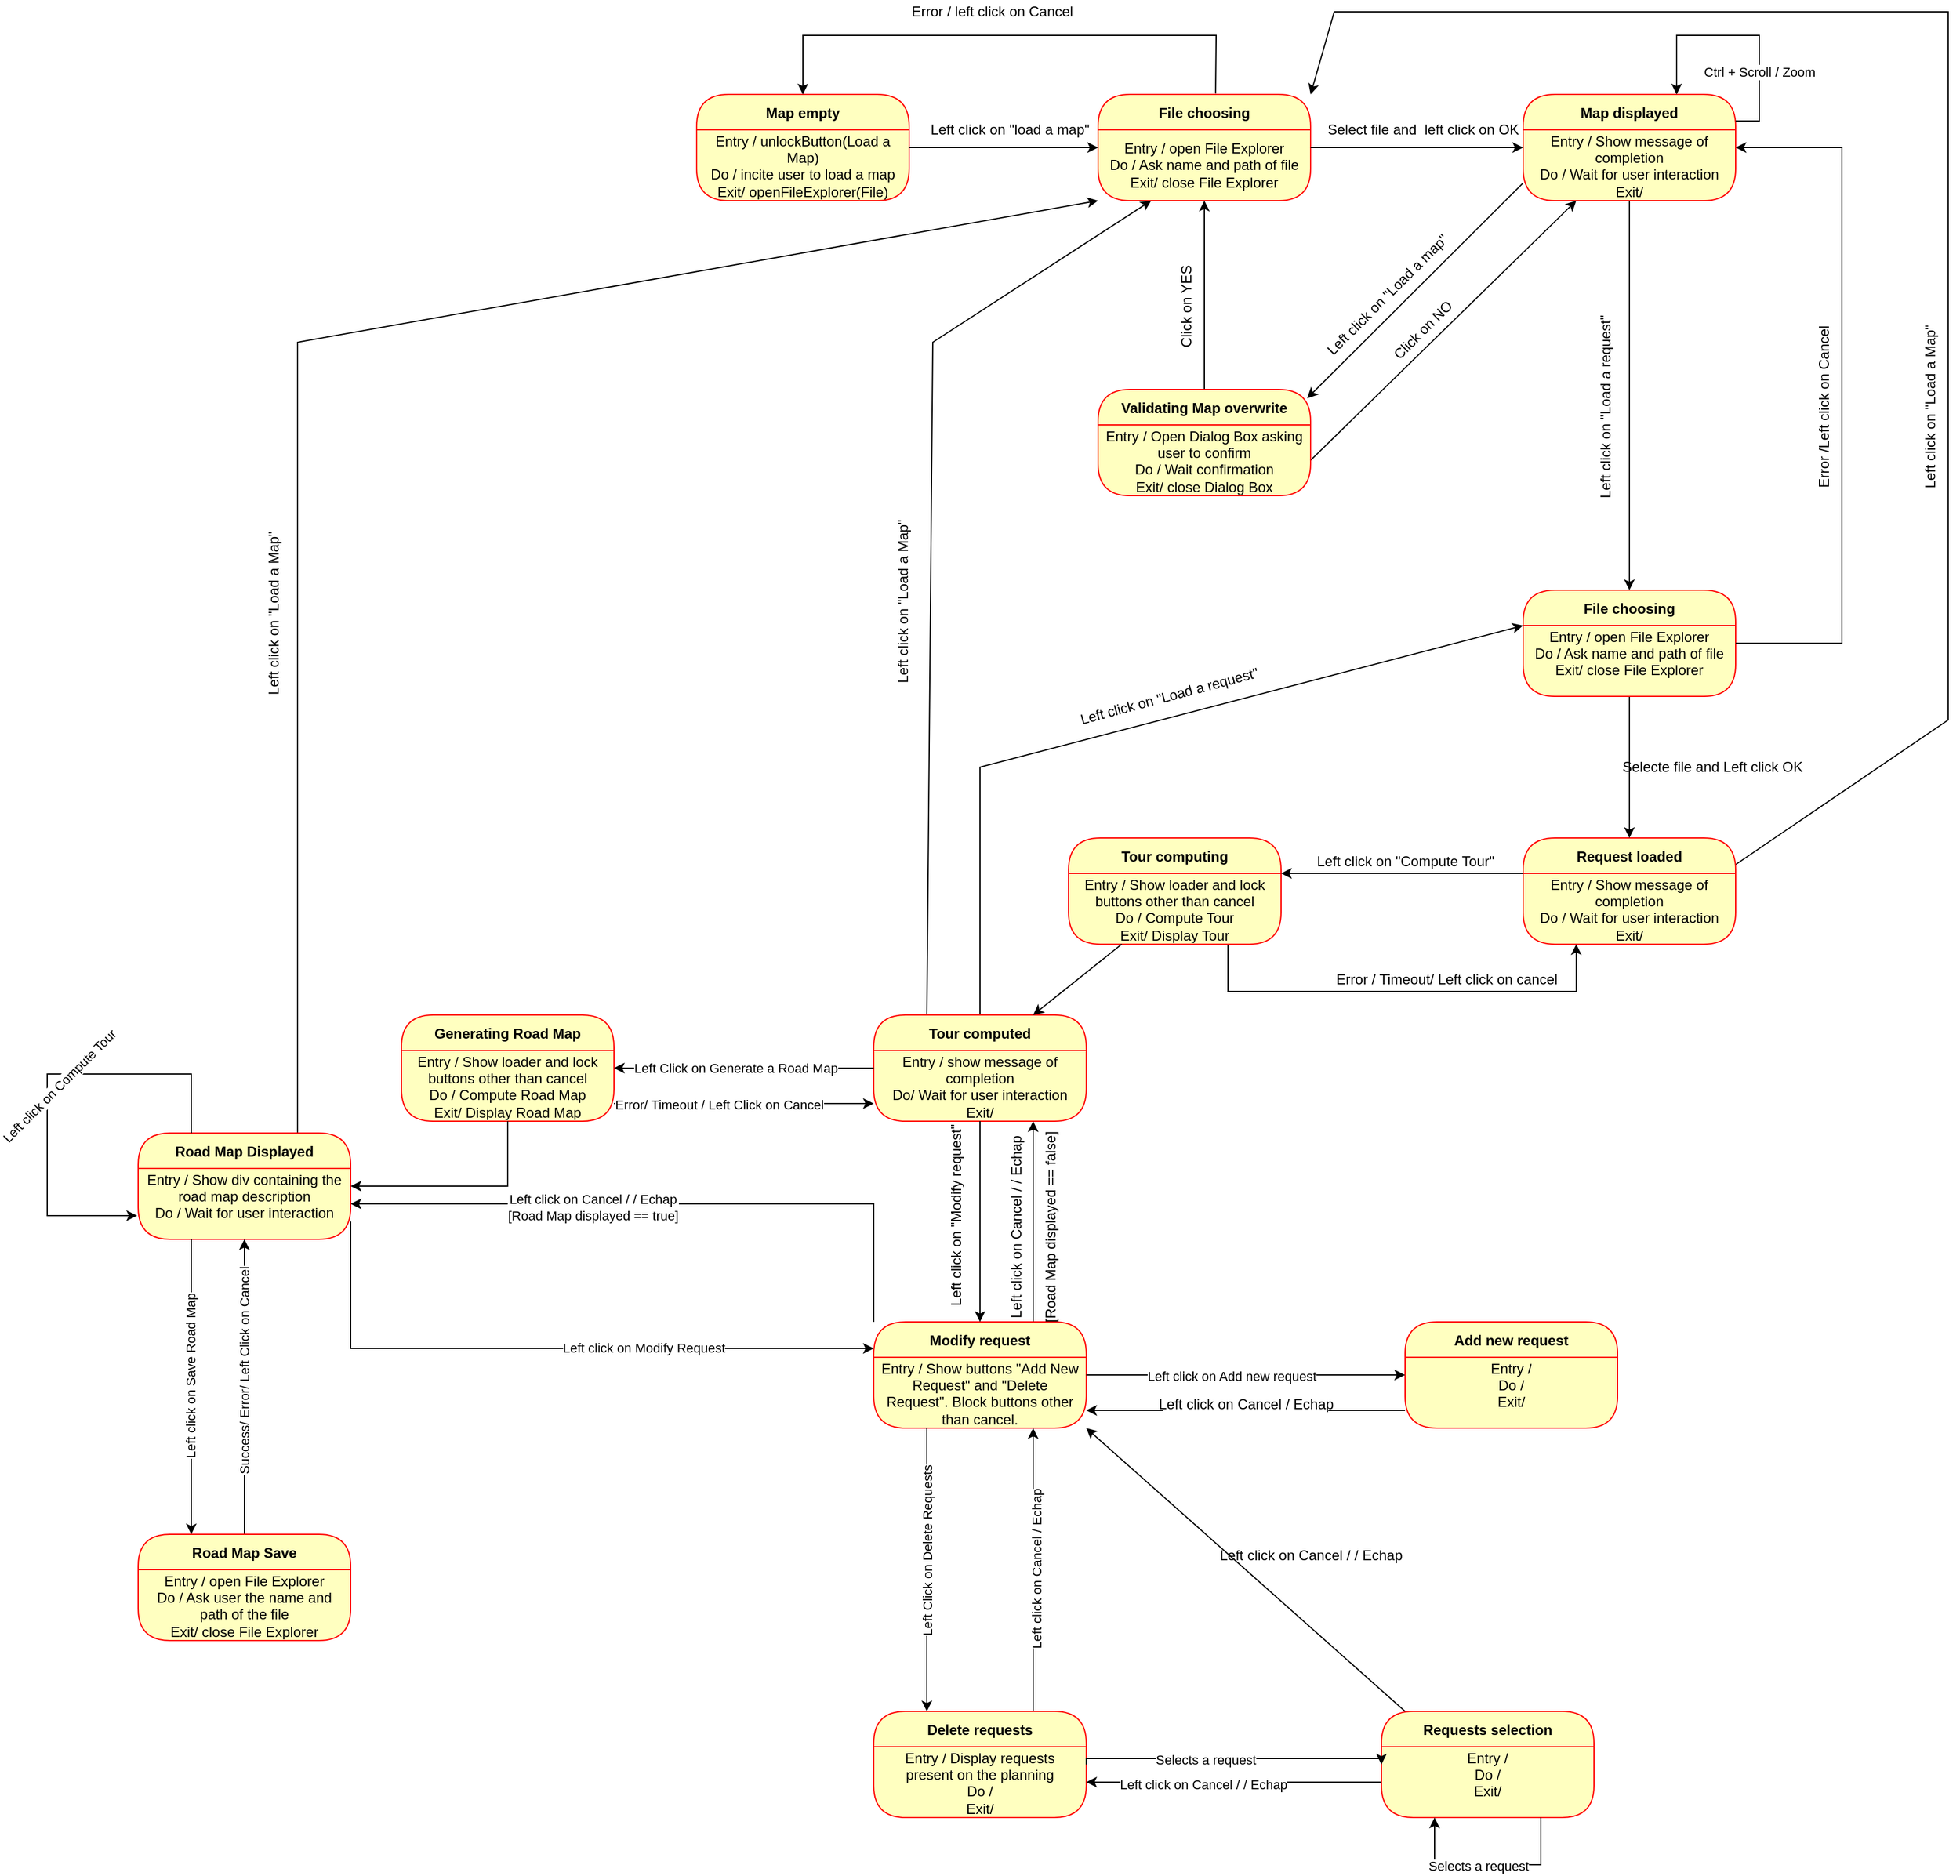 <mxfile version="15.5.2" type="github">
  <diagram id="4HAEJHKkx17o9lUjrkPe" name="Page-1">
    <mxGraphModel dx="1638" dy="464" grid="1" gridSize="10" guides="1" tooltips="1" connect="1" arrows="1" fold="1" page="1" pageScale="1" pageWidth="827" pageHeight="1169" math="0" shadow="0">
      <root>
        <mxCell id="0" />
        <mxCell id="1" parent="0" />
        <mxCell id="JQ5LjAgzly_YhfliwwbK-14" value="Map empty" style="swimlane;fontStyle=1;align=center;verticalAlign=middle;childLayout=stackLayout;horizontal=1;startSize=30;horizontalStack=0;resizeParent=0;resizeLast=1;container=0;fontColor=#000000;collapsible=0;rounded=1;arcSize=30;strokeColor=#ff0000;fillColor=#ffffc0;swimlaneFillColor=#ffffc0;dropTarget=0;" parent="1" vertex="1">
          <mxGeometry x="60" y="110" width="180" height="90" as="geometry" />
        </mxCell>
        <mxCell id="JQ5LjAgzly_YhfliwwbK-15" value="&lt;div&gt;Entry / unlockButton(Load a Map)&lt;br&gt;&lt;/div&gt;&lt;div&gt;Do / incite user to load a map&lt;br&gt;&lt;/div&gt;&lt;div&gt;Exit/ openFileExplorer(File)&lt;/div&gt;&lt;div&gt;&lt;br&gt;&lt;/div&gt;&lt;div&gt;&lt;br&gt;&lt;/div&gt;&lt;div&gt;&lt;br&gt;&lt;/div&gt;" style="text;html=1;strokeColor=none;fillColor=none;align=center;verticalAlign=middle;spacingLeft=4;spacingRight=4;whiteSpace=wrap;overflow=hidden;rotatable=0;fontColor=#000000;" parent="JQ5LjAgzly_YhfliwwbK-14" vertex="1">
          <mxGeometry y="30" width="180" height="60" as="geometry" />
        </mxCell>
        <mxCell id="JQ5LjAgzly_YhfliwwbK-26" value="&lt;div&gt;Entry / unlockButton(Load a Map)&lt;br&gt;&lt;/div&gt;&lt;div&gt;Do / incite user to load a map&lt;br&gt;&lt;/div&gt;&lt;div&gt;Exit/ openFileExplorer()&lt;/div&gt;&lt;div&gt;&lt;br&gt;&lt;/div&gt;&lt;div&gt;&lt;br&gt;&lt;/div&gt;&lt;div&gt;&lt;br&gt;&lt;/div&gt;" style="text;html=1;strokeColor=none;fillColor=none;align=center;verticalAlign=middle;spacingLeft=4;spacingRight=4;whiteSpace=wrap;overflow=hidden;rotatable=0;fontColor=#000000;" parent="JQ5LjAgzly_YhfliwwbK-14" vertex="1">
          <mxGeometry y="90" width="180" as="geometry" />
        </mxCell>
        <mxCell id="JQ5LjAgzly_YhfliwwbK-21" value="File choosing" style="swimlane;fontStyle=1;align=center;verticalAlign=middle;childLayout=stackLayout;horizontal=1;startSize=30;horizontalStack=0;resizeParent=0;resizeLast=1;container=0;fontColor=#000000;collapsible=0;rounded=1;arcSize=30;strokeColor=#ff0000;fillColor=#ffffc0;swimlaneFillColor=#ffffc0;dropTarget=0;" parent="1" vertex="1">
          <mxGeometry x="400" y="110" width="180" height="90" as="geometry" />
        </mxCell>
        <mxCell id="JQ5LjAgzly_YhfliwwbK-22" value="&lt;div&gt;Entry / open File Explorer&lt;br&gt;&lt;/div&gt;&lt;div&gt;Do / Ask name and path of file&lt;br&gt;&lt;/div&gt;Exit/ close File Explorer" style="text;html=1;strokeColor=none;fillColor=none;align=center;verticalAlign=middle;spacingLeft=4;spacingRight=4;whiteSpace=wrap;overflow=hidden;rotatable=0;fontColor=#000000;" parent="JQ5LjAgzly_YhfliwwbK-21" vertex="1">
          <mxGeometry y="30" width="180" height="60" as="geometry" />
        </mxCell>
        <mxCell id="JQ5LjAgzly_YhfliwwbK-43" value="&lt;div&gt;Entry /&lt;br&gt;&lt;/div&gt;&lt;div&gt;Do /&lt;/div&gt;&lt;div&gt;Exit/&lt;/div&gt;&lt;div&gt;&lt;br&gt;&lt;/div&gt;&lt;div&gt;&lt;br&gt;&lt;/div&gt;" style="text;html=1;strokeColor=none;fillColor=none;align=center;verticalAlign=middle;spacingLeft=4;spacingRight=4;whiteSpace=wrap;overflow=hidden;rotatable=0;fontColor=#000000;" parent="JQ5LjAgzly_YhfliwwbK-21" vertex="1">
          <mxGeometry y="90" width="180" as="geometry" />
        </mxCell>
        <mxCell id="JQ5LjAgzly_YhfliwwbK-80" style="edgeStyle=none;rounded=0;orthogonalLoop=1;jettySize=auto;html=1;exitX=0;exitY=0.75;exitDx=0;exitDy=0;entryX=0.984;entryY=0.083;entryDx=0;entryDy=0;entryPerimeter=0;" parent="1" source="JQ5LjAgzly_YhfliwwbK-35" target="JQ5LjAgzly_YhfliwwbK-85" edge="1">
          <mxGeometry relative="1" as="geometry">
            <mxPoint x="590" y="280" as="targetPoint" />
            <Array as="points" />
          </mxGeometry>
        </mxCell>
        <mxCell id="JQ5LjAgzly_YhfliwwbK-34" value="Map displayed" style="swimlane;fontStyle=1;align=center;verticalAlign=middle;childLayout=stackLayout;horizontal=1;startSize=30;horizontalStack=0;resizeParent=0;resizeLast=1;container=0;fontColor=#000000;collapsible=0;rounded=1;arcSize=30;strokeColor=#ff0000;fillColor=#ffffc0;swimlaneFillColor=#ffffc0;dropTarget=0;" parent="1" vertex="1">
          <mxGeometry x="760" y="110" width="180" height="90" as="geometry" />
        </mxCell>
        <mxCell id="JQ5LjAgzly_YhfliwwbK-35" value="&lt;div&gt;Entry / Show message of completion&lt;br&gt;&lt;/div&gt;&lt;div&gt;Do / Wait for user interaction&lt;br&gt;&lt;/div&gt;&lt;div&gt;Exit/&lt;/div&gt;&lt;div&gt;&lt;br&gt;&lt;/div&gt;&lt;div&gt;&lt;br&gt;&lt;/div&gt;" style="text;html=1;strokeColor=none;fillColor=none;align=center;verticalAlign=middle;spacingLeft=4;spacingRight=4;whiteSpace=wrap;overflow=hidden;rotatable=0;fontColor=#000000;" parent="JQ5LjAgzly_YhfliwwbK-34" vertex="1">
          <mxGeometry y="30" width="180" height="60" as="geometry" />
        </mxCell>
        <mxCell id="JQ5LjAgzly_YhfliwwbK-36" value="&lt;div&gt;Entry /&lt;br&gt;&lt;/div&gt;&lt;div&gt;Do /&lt;/div&gt;&lt;div&gt;Exit/&lt;/div&gt;&lt;div&gt;&lt;br&gt;&lt;/div&gt;&lt;div&gt;&lt;br&gt;&lt;/div&gt;" style="text;html=1;strokeColor=none;fillColor=none;align=center;verticalAlign=middle;spacingLeft=4;spacingRight=4;whiteSpace=wrap;overflow=hidden;rotatable=0;fontColor=#000000;" parent="JQ5LjAgzly_YhfliwwbK-34" vertex="1">
          <mxGeometry y="90" width="180" as="geometry" />
        </mxCell>
        <mxCell id="JQ5LjAgzly_YhfliwwbK-39" value="" style="endArrow=classic;html=1;rounded=0;exitX=1;exitY=0.25;exitDx=0;exitDy=0;entryX=0;entryY=0.25;entryDx=0;entryDy=0;" parent="1" source="JQ5LjAgzly_YhfliwwbK-15" target="JQ5LjAgzly_YhfliwwbK-22" edge="1">
          <mxGeometry width="50" height="50" relative="1" as="geometry">
            <mxPoint x="420" y="380" as="sourcePoint" />
            <mxPoint x="470" y="330" as="targetPoint" />
          </mxGeometry>
        </mxCell>
        <mxCell id="JQ5LjAgzly_YhfliwwbK-45" value="&lt;div&gt;Left click on &quot;load a map&quot;&lt;/div&gt;" style="text;html=1;align=center;verticalAlign=middle;resizable=0;points=[];autosize=1;strokeColor=none;fillColor=none;" parent="1" vertex="1">
          <mxGeometry x="260" y="130" width="130" height="20" as="geometry" />
        </mxCell>
        <mxCell id="JQ5LjAgzly_YhfliwwbK-113" style="edgeStyle=none;rounded=0;orthogonalLoop=1;jettySize=auto;html=1;exitX=1;exitY=0.25;exitDx=0;exitDy=0;entryX=1;entryY=0;entryDx=0;entryDy=0;" parent="1" source="JQ5LjAgzly_YhfliwwbK-46" target="JQ5LjAgzly_YhfliwwbK-21" edge="1">
          <mxGeometry relative="1" as="geometry">
            <mxPoint x="1320" y="480" as="targetPoint" />
            <Array as="points">
              <mxPoint x="1120" y="640" />
              <mxPoint x="1120" y="40" />
              <mxPoint x="600" y="40" />
            </Array>
          </mxGeometry>
        </mxCell>
        <mxCell id="JQ5LjAgzly_YhfliwwbK-46" value="Request loaded" style="swimlane;fontStyle=1;align=center;verticalAlign=middle;childLayout=stackLayout;horizontal=1;startSize=30;horizontalStack=0;resizeParent=0;resizeLast=1;container=0;fontColor=#000000;collapsible=0;rounded=1;arcSize=30;strokeColor=#ff0000;fillColor=#ffffc0;swimlaneFillColor=#ffffc0;dropTarget=0;" parent="1" vertex="1">
          <mxGeometry x="760" y="740" width="180" height="90" as="geometry" />
        </mxCell>
        <mxCell id="JQ5LjAgzly_YhfliwwbK-47" value="&lt;div&gt;Entry / Show message of completion&lt;br&gt;&lt;/div&gt;&lt;div&gt;Do / Wait for user interaction&lt;br&gt;&lt;/div&gt;&lt;div&gt;Exit/&lt;/div&gt;&lt;div&gt;&lt;br&gt;&lt;/div&gt;&lt;div&gt;&lt;br&gt;&lt;/div&gt;" style="text;html=1;strokeColor=none;fillColor=none;align=center;verticalAlign=middle;spacingLeft=4;spacingRight=4;whiteSpace=wrap;overflow=hidden;rotatable=0;fontColor=#000000;" parent="JQ5LjAgzly_YhfliwwbK-46" vertex="1">
          <mxGeometry y="30" width="180" height="60" as="geometry" />
        </mxCell>
        <mxCell id="JQ5LjAgzly_YhfliwwbK-96" value="&lt;div&gt;Entry /&lt;br&gt;&lt;/div&gt;&lt;div&gt;Do /&lt;/div&gt;&lt;div&gt;Exit/&lt;/div&gt;&lt;div&gt;&lt;br&gt;&lt;/div&gt;&lt;div&gt;&lt;br&gt;&lt;/div&gt;" style="text;html=1;strokeColor=none;fillColor=none;align=center;verticalAlign=middle;spacingLeft=4;spacingRight=4;whiteSpace=wrap;overflow=hidden;rotatable=0;fontColor=#000000;" parent="JQ5LjAgzly_YhfliwwbK-46" vertex="1">
          <mxGeometry y="90" width="180" as="geometry" />
        </mxCell>
        <mxCell id="JQ5LjAgzly_YhfliwwbK-55" style="edgeStyle=none;rounded=0;orthogonalLoop=1;jettySize=auto;html=1;exitX=0;exitY=0;exitDx=0;exitDy=0;entryX=0.5;entryY=0;entryDx=0;entryDy=0;" parent="1" source="JQ5LjAgzly_YhfliwwbK-51" target="JQ5LjAgzly_YhfliwwbK-46" edge="1">
          <mxGeometry relative="1" as="geometry">
            <mxPoint x="610" y="580" as="sourcePoint" />
            <mxPoint x="370" y="575" as="targetPoint" />
          </mxGeometry>
        </mxCell>
        <mxCell id="JQ5LjAgzly_YhfliwwbK-49" value="File choosing" style="swimlane;fontStyle=1;align=center;verticalAlign=middle;childLayout=stackLayout;horizontal=1;startSize=30;horizontalStack=0;resizeParent=0;resizeLast=1;container=0;fontColor=#000000;collapsible=0;rounded=1;arcSize=30;strokeColor=#ff0000;fillColor=#ffffc0;swimlaneFillColor=#ffffc0;dropTarget=0;" parent="1" vertex="1">
          <mxGeometry x="760" y="530" width="180" height="90" as="geometry" />
        </mxCell>
        <mxCell id="JQ5LjAgzly_YhfliwwbK-50" value="&lt;div&gt;Entry / open File Explorer&lt;br&gt;&lt;/div&gt;&lt;div&gt;Do / Ask name and path of file&lt;br&gt;&lt;/div&gt;&lt;div&gt;Exit/ close File Explorer&lt;br&gt;&lt;/div&gt;&lt;div&gt;&lt;br&gt;&lt;/div&gt;&lt;div&gt;&lt;br&gt;&lt;/div&gt;" style="text;html=1;strokeColor=none;fillColor=none;align=center;verticalAlign=middle;spacingLeft=4;spacingRight=4;whiteSpace=wrap;overflow=hidden;rotatable=0;fontColor=#000000;" parent="JQ5LjAgzly_YhfliwwbK-49" vertex="1">
          <mxGeometry y="30" width="180" height="60" as="geometry" />
        </mxCell>
        <mxCell id="JQ5LjAgzly_YhfliwwbK-51" value="&lt;div&gt;Entry /&lt;br&gt;&lt;/div&gt;&lt;div&gt;Do /&lt;/div&gt;&lt;div&gt;Exit/&lt;/div&gt;&lt;div&gt;&lt;br&gt;&lt;/div&gt;&lt;div&gt;&lt;br&gt;&lt;/div&gt;" style="text;html=1;strokeColor=none;fillColor=none;align=center;verticalAlign=middle;spacingLeft=4;spacingRight=4;whiteSpace=wrap;overflow=hidden;rotatable=0;fontColor=#000000;" parent="JQ5LjAgzly_YhfliwwbK-49" vertex="1">
          <mxGeometry y="90" width="180" as="geometry" />
        </mxCell>
        <mxCell id="JQ5LjAgzly_YhfliwwbK-52" value="" style="endArrow=classic;html=1;rounded=0;exitX=0.5;exitY=1;exitDx=0;exitDy=0;entryX=0.5;entryY=0;entryDx=0;entryDy=0;" parent="1" source="JQ5LjAgzly_YhfliwwbK-35" target="JQ5LjAgzly_YhfliwwbK-49" edge="1">
          <mxGeometry width="50" height="50" relative="1" as="geometry">
            <mxPoint x="670" y="510" as="sourcePoint" />
            <mxPoint x="850" y="360" as="targetPoint" />
          </mxGeometry>
        </mxCell>
        <mxCell id="JQ5LjAgzly_YhfliwwbK-53" value="&lt;div&gt;Left click on &quot;Load a request&quot;&lt;/div&gt;" style="text;html=1;align=center;verticalAlign=middle;resizable=0;points=[];autosize=1;strokeColor=none;fillColor=none;rotation=-90;" parent="1" vertex="1">
          <mxGeometry x="760" y="365" width="140" height="20" as="geometry" />
        </mxCell>
        <mxCell id="JQ5LjAgzly_YhfliwwbK-56" value="Selecte file and Left click OK" style="text;html=1;align=center;verticalAlign=middle;resizable=0;points=[];autosize=1;strokeColor=none;fillColor=none;" parent="1" vertex="1">
          <mxGeometry x="850" y="670" width="140" height="20" as="geometry" />
        </mxCell>
        <mxCell id="JQ5LjAgzly_YhfliwwbK-58" value="Error / left click on Cancel" style="text;html=1;align=center;verticalAlign=middle;resizable=0;points=[];autosize=1;strokeColor=none;fillColor=none;" parent="1" vertex="1">
          <mxGeometry x="245" y="30" width="130" height="20" as="geometry" />
        </mxCell>
        <mxCell id="JQ5LjAgzly_YhfliwwbK-59" style="edgeStyle=none;rounded=0;orthogonalLoop=1;jettySize=auto;html=1;entryX=0.5;entryY=0;entryDx=0;entryDy=0;exitX=0.553;exitY=-0.009;exitDx=0;exitDy=0;exitPerimeter=0;" parent="1" source="JQ5LjAgzly_YhfliwwbK-21" target="JQ5LjAgzly_YhfliwwbK-14" edge="1">
          <mxGeometry relative="1" as="geometry">
            <Array as="points">
              <mxPoint x="500" y="60" />
              <mxPoint x="150" y="60" />
            </Array>
          </mxGeometry>
        </mxCell>
        <mxCell id="JQ5LjAgzly_YhfliwwbK-61" value="" style="endArrow=classic;html=1;rounded=0;exitX=1;exitY=0.25;exitDx=0;exitDy=0;entryX=1;entryY=0.25;entryDx=0;entryDy=0;" parent="1" source="JQ5LjAgzly_YhfliwwbK-50" target="JQ5LjAgzly_YhfliwwbK-35" edge="1">
          <mxGeometry width="50" height="50" relative="1" as="geometry">
            <mxPoint x="890" y="570" as="sourcePoint" />
            <mxPoint x="940" y="520" as="targetPoint" />
            <Array as="points">
              <mxPoint x="1030" y="575" />
              <mxPoint x="1030" y="155" />
            </Array>
          </mxGeometry>
        </mxCell>
        <mxCell id="JQ5LjAgzly_YhfliwwbK-62" value="Error /Left click on Cancel" style="text;html=1;align=center;verticalAlign=middle;resizable=0;points=[];autosize=1;strokeColor=none;fillColor=none;rotation=-90;" parent="1" vertex="1">
          <mxGeometry x="950" y="365" width="130" height="20" as="geometry" />
        </mxCell>
        <mxCell id="JQ5LjAgzly_YhfliwwbK-67" style="edgeStyle=none;rounded=0;orthogonalLoop=1;jettySize=auto;html=1;exitX=0.75;exitY=1;exitDx=0;exitDy=0;entryX=0.25;entryY=1;entryDx=0;entryDy=0;" parent="1" source="JQ5LjAgzly_YhfliwwbK-65" target="JQ5LjAgzly_YhfliwwbK-47" edge="1">
          <mxGeometry relative="1" as="geometry">
            <mxPoint x="880" y="835" as="targetPoint" />
            <Array as="points">
              <mxPoint x="510" y="870" />
              <mxPoint x="805" y="870" />
            </Array>
          </mxGeometry>
        </mxCell>
        <mxCell id="JQ5LjAgzly_YhfliwwbK-64" value="Tour computing" style="swimlane;fontStyle=1;align=center;verticalAlign=middle;childLayout=stackLayout;horizontal=1;startSize=30;horizontalStack=0;resizeParent=0;resizeLast=1;container=0;fontColor=#000000;collapsible=0;rounded=1;arcSize=30;strokeColor=#ff0000;fillColor=#ffffc0;swimlaneFillColor=#ffffc0;dropTarget=0;" parent="1" vertex="1">
          <mxGeometry x="375" y="740" width="180" height="90" as="geometry" />
        </mxCell>
        <mxCell id="JQ5LjAgzly_YhfliwwbK-65" value="&lt;div&gt;Entry / Show loader and lock buttons other than cancel&lt;br&gt;&lt;/div&gt;&lt;div&gt;Do / Compute Tour&lt;br&gt;&lt;/div&gt;&lt;div&gt;Exit/ Display Tour&lt;br&gt;&lt;/div&gt;&lt;div&gt;&lt;br&gt;&lt;/div&gt;&lt;div&gt;&lt;br&gt;&lt;br&gt;&lt;/div&gt;" style="text;html=1;strokeColor=none;fillColor=none;align=center;verticalAlign=middle;spacingLeft=4;spacingRight=4;whiteSpace=wrap;overflow=hidden;rotatable=0;fontColor=#000000;" parent="JQ5LjAgzly_YhfliwwbK-64" vertex="1">
          <mxGeometry y="30" width="180" height="60" as="geometry" />
        </mxCell>
        <mxCell id="JQ5LjAgzly_YhfliwwbK-66" value="" style="endArrow=classic;html=1;rounded=0;exitX=0;exitY=0;exitDx=0;exitDy=0;entryX=1;entryY=0;entryDx=0;entryDy=0;" parent="1" source="JQ5LjAgzly_YhfliwwbK-47" target="JQ5LjAgzly_YhfliwwbK-65" edge="1">
          <mxGeometry width="50" height="50" relative="1" as="geometry">
            <mxPoint x="620" y="710" as="sourcePoint" />
            <mxPoint x="670" y="660" as="targetPoint" />
            <Array as="points" />
          </mxGeometry>
        </mxCell>
        <mxCell id="JQ5LjAgzly_YhfliwwbK-68" value="Error / Timeout/ Left click on cancel" style="text;html=1;align=center;verticalAlign=middle;resizable=0;points=[];autosize=1;strokeColor=none;fillColor=none;rotation=0;" parent="1" vertex="1">
          <mxGeometry x="610" y="850" width="170" height="20" as="geometry" />
        </mxCell>
        <mxCell id="JQ5LjAgzly_YhfliwwbK-107" style="edgeStyle=none;rounded=0;orthogonalLoop=1;jettySize=auto;html=1;entryX=0.25;entryY=1;entryDx=0;entryDy=0;exitX=0.25;exitY=0;exitDx=0;exitDy=0;" parent="1" source="JQ5LjAgzly_YhfliwwbK-69" target="JQ5LjAgzly_YhfliwwbK-21" edge="1">
          <mxGeometry relative="1" as="geometry">
            <mxPoint x="50" y="580" as="sourcePoint" />
            <Array as="points">
              <mxPoint x="260" y="320" />
            </Array>
          </mxGeometry>
        </mxCell>
        <mxCell id="JQ5LjAgzly_YhfliwwbK-122" style="edgeStyle=none;rounded=0;orthogonalLoop=1;jettySize=auto;html=1;exitX=0.5;exitY=0;exitDx=0;exitDy=0;entryX=0;entryY=0;entryDx=0;entryDy=0;" parent="1" source="JQ5LjAgzly_YhfliwwbK-69" target="JQ5LjAgzly_YhfliwwbK-50" edge="1">
          <mxGeometry relative="1" as="geometry">
            <Array as="points">
              <mxPoint x="300" y="680" />
            </Array>
          </mxGeometry>
        </mxCell>
        <mxCell id="JQ5LjAgzly_YhfliwwbK-69" value="Tour computed " style="swimlane;fontStyle=1;align=center;verticalAlign=middle;childLayout=stackLayout;horizontal=1;startSize=30;horizontalStack=0;resizeParent=0;resizeLast=1;container=0;fontColor=#000000;collapsible=0;rounded=1;arcSize=30;strokeColor=#ff0000;fillColor=#ffffc0;swimlaneFillColor=#ffffc0;dropTarget=0;" parent="1" vertex="1">
          <mxGeometry x="210" y="890" width="180" height="90" as="geometry" />
        </mxCell>
        <mxCell id="JQ5LjAgzly_YhfliwwbK-70" value="&lt;div&gt;Entry / show message of completion&lt;br&gt;&lt;/div&gt;&lt;div&gt;Do/ Wait for user interaction&lt;/div&gt;&lt;div&gt;Exit/ &lt;br&gt;&lt;/div&gt;" style="text;html=1;strokeColor=none;fillColor=none;align=center;verticalAlign=middle;spacingLeft=4;spacingRight=4;whiteSpace=wrap;overflow=hidden;rotatable=0;fontColor=#000000;" parent="JQ5LjAgzly_YhfliwwbK-69" vertex="1">
          <mxGeometry y="30" width="180" height="60" as="geometry" />
        </mxCell>
        <mxCell id="JQ5LjAgzly_YhfliwwbK-71" value="&lt;div&gt;Entry /&lt;br&gt;&lt;/div&gt;&lt;div&gt;Do /&lt;/div&gt;&lt;div&gt;Exit/&lt;/div&gt;&lt;div&gt;&lt;br&gt;&lt;/div&gt;&lt;div&gt;&lt;br&gt;&lt;/div&gt;" style="text;html=1;strokeColor=none;fillColor=none;align=center;verticalAlign=middle;spacingLeft=4;spacingRight=4;whiteSpace=wrap;overflow=hidden;rotatable=0;fontColor=#000000;" parent="JQ5LjAgzly_YhfliwwbK-69" vertex="1">
          <mxGeometry y="90" width="180" as="geometry" />
        </mxCell>
        <mxCell id="JQ5LjAgzly_YhfliwwbK-76" value="Left click on &quot;Compute Tour&quot;" style="text;html=1;align=center;verticalAlign=middle;resizable=0;points=[];autosize=1;strokeColor=none;fillColor=none;rotation=0;" parent="1" vertex="1">
          <mxGeometry x="590" y="750" width="140" height="20" as="geometry" />
        </mxCell>
        <mxCell id="JQ5LjAgzly_YhfliwwbK-77" style="edgeStyle=none;rounded=0;orthogonalLoop=1;jettySize=auto;html=1;exitX=0.25;exitY=1;exitDx=0;exitDy=0;entryX=0.75;entryY=0;entryDx=0;entryDy=0;" parent="1" source="JQ5LjAgzly_YhfliwwbK-65" target="JQ5LjAgzly_YhfliwwbK-69" edge="1">
          <mxGeometry relative="1" as="geometry" />
        </mxCell>
        <mxCell id="JQ5LjAgzly_YhfliwwbK-78" style="edgeStyle=none;rounded=0;orthogonalLoop=1;jettySize=auto;html=1;exitX=1;exitY=0.25;exitDx=0;exitDy=0;entryX=0;entryY=0.25;entryDx=0;entryDy=0;" parent="1" source="JQ5LjAgzly_YhfliwwbK-22" target="JQ5LjAgzly_YhfliwwbK-35" edge="1">
          <mxGeometry relative="1" as="geometry" />
        </mxCell>
        <mxCell id="JQ5LjAgzly_YhfliwwbK-79" value="Select file and&amp;nbsp; left click on OK" style="text;html=1;align=center;verticalAlign=middle;resizable=0;points=[];autosize=1;strokeColor=none;fillColor=none;" parent="1" vertex="1">
          <mxGeometry x="600" y="130" width="150" height="20" as="geometry" />
        </mxCell>
        <mxCell id="JQ5LjAgzly_YhfliwwbK-81" value="Left click on &quot;Load a map&quot;" style="text;html=1;align=center;verticalAlign=middle;resizable=0;points=[];autosize=1;strokeColor=none;fillColor=none;rotation=-45;" parent="1" vertex="1">
          <mxGeometry x="580" y="270" width="130" height="20" as="geometry" />
        </mxCell>
        <mxCell id="JQ5LjAgzly_YhfliwwbK-90" style="edgeStyle=none;rounded=0;orthogonalLoop=1;jettySize=auto;html=1;exitX=0.5;exitY=0;exitDx=0;exitDy=0;" parent="1" source="JQ5LjAgzly_YhfliwwbK-85" target="JQ5LjAgzly_YhfliwwbK-22" edge="1">
          <mxGeometry relative="1" as="geometry" />
        </mxCell>
        <mxCell id="JQ5LjAgzly_YhfliwwbK-92" style="edgeStyle=none;rounded=0;orthogonalLoop=1;jettySize=auto;html=1;exitX=1;exitY=0.5;exitDx=0;exitDy=0;entryX=0.25;entryY=1;entryDx=0;entryDy=0;" parent="1" source="JQ5LjAgzly_YhfliwwbK-86" target="JQ5LjAgzly_YhfliwwbK-35" edge="1">
          <mxGeometry relative="1" as="geometry" />
        </mxCell>
        <mxCell id="JQ5LjAgzly_YhfliwwbK-85" value="Validating Map overwrite" style="swimlane;fontStyle=1;align=center;verticalAlign=middle;childLayout=stackLayout;horizontal=1;startSize=30;horizontalStack=0;resizeParent=0;resizeLast=1;container=0;fontColor=#000000;collapsible=0;rounded=1;arcSize=30;strokeColor=#ff0000;fillColor=#ffffc0;swimlaneFillColor=#ffffc0;dropTarget=0;" parent="1" vertex="1">
          <mxGeometry x="400" y="360" width="180" height="90" as="geometry" />
        </mxCell>
        <mxCell id="JQ5LjAgzly_YhfliwwbK-86" value="&lt;div&gt;Entry / Open Dialog Box asking user to confirm&lt;br&gt;&lt;/div&gt;&lt;div&gt;Do / Wait confirmation&lt;br&gt;&lt;/div&gt;&lt;div&gt;Exit/ close Dialog Box&lt;br&gt;&lt;/div&gt;&lt;div&gt;&lt;br&gt;&lt;/div&gt;&lt;div&gt;&lt;br&gt;&lt;/div&gt;" style="text;html=1;strokeColor=none;fillColor=none;align=center;verticalAlign=middle;spacingLeft=4;spacingRight=4;whiteSpace=wrap;overflow=hidden;rotatable=0;fontColor=#000000;" parent="JQ5LjAgzly_YhfliwwbK-85" vertex="1">
          <mxGeometry y="30" width="180" height="60" as="geometry" />
        </mxCell>
        <mxCell id="JQ5LjAgzly_YhfliwwbK-87" value="&lt;div&gt;Entry /&lt;br&gt;&lt;/div&gt;&lt;div&gt;Do /&lt;/div&gt;&lt;div&gt;Exit/&lt;/div&gt;&lt;div&gt;&lt;br&gt;&lt;/div&gt;&lt;div&gt;&lt;br&gt;&lt;/div&gt;" style="text;html=1;strokeColor=none;fillColor=none;align=center;verticalAlign=middle;spacingLeft=4;spacingRight=4;whiteSpace=wrap;overflow=hidden;rotatable=0;fontColor=#000000;" parent="JQ5LjAgzly_YhfliwwbK-85" vertex="1">
          <mxGeometry y="90" width="180" as="geometry" />
        </mxCell>
        <mxCell id="JQ5LjAgzly_YhfliwwbK-91" value="Click on YES" style="text;html=1;align=center;verticalAlign=middle;resizable=0;points=[];autosize=1;strokeColor=none;fillColor=none;rotation=-90;" parent="1" vertex="1">
          <mxGeometry x="440" y="280" width="70" height="20" as="geometry" />
        </mxCell>
        <mxCell id="JQ5LjAgzly_YhfliwwbK-93" value="Click on NO" style="text;html=1;align=center;verticalAlign=middle;resizable=0;points=[];autosize=1;strokeColor=none;fillColor=none;rotation=-45;" parent="1" vertex="1">
          <mxGeometry x="640" y="300" width="70" height="20" as="geometry" />
        </mxCell>
        <mxCell id="JQ5LjAgzly_YhfliwwbK-124" style="edgeStyle=none;rounded=0;orthogonalLoop=1;jettySize=auto;html=1;exitX=0.75;exitY=0;exitDx=0;exitDy=0;entryX=0.75;entryY=1;entryDx=0;entryDy=0;" parent="1" source="JQ5LjAgzly_YhfliwwbK-99" target="JQ5LjAgzly_YhfliwwbK-70" edge="1">
          <mxGeometry relative="1" as="geometry" />
        </mxCell>
        <mxCell id="MJ1CQfhtUu4TsvhuAGM1-44" style="edgeStyle=orthogonalEdgeStyle;rounded=0;orthogonalLoop=1;jettySize=auto;html=1;exitX=0;exitY=0;exitDx=0;exitDy=0;entryX=1;entryY=0.5;entryDx=0;entryDy=0;" edge="1" parent="1" source="JQ5LjAgzly_YhfliwwbK-99" target="MJ1CQfhtUu4TsvhuAGM1-28">
          <mxGeometry relative="1" as="geometry">
            <Array as="points">
              <mxPoint x="210" y="1050" />
            </Array>
          </mxGeometry>
        </mxCell>
        <mxCell id="MJ1CQfhtUu4TsvhuAGM1-45" value="&lt;div&gt;Left click on Cancel / / Echap&lt;br&gt;[Road Map displayed == true]&lt;br&gt;&lt;/div&gt;" style="edgeLabel;html=1;align=center;verticalAlign=middle;resizable=0;points=[];" vertex="1" connectable="0" parent="MJ1CQfhtUu4TsvhuAGM1-44">
          <mxGeometry x="0.245" y="3" relative="1" as="geometry">
            <mxPoint as="offset" />
          </mxGeometry>
        </mxCell>
        <mxCell id="JQ5LjAgzly_YhfliwwbK-99" value="Modify request" style="swimlane;fontStyle=1;align=center;verticalAlign=middle;childLayout=stackLayout;horizontal=1;startSize=30;horizontalStack=0;resizeParent=0;resizeLast=1;container=0;fontColor=#000000;collapsible=0;rounded=1;arcSize=30;strokeColor=#ff0000;fillColor=#ffffc0;swimlaneFillColor=#ffffc0;dropTarget=0;" parent="1" vertex="1">
          <mxGeometry x="210" y="1150" width="180" height="90" as="geometry" />
        </mxCell>
        <mxCell id="JQ5LjAgzly_YhfliwwbK-100" value="&lt;div&gt;Entry / Show buttons &quot;Add New Request&quot; and &quot;Delete Request&quot;. Block buttons other than cancel.&lt;br&gt;&lt;/div&gt;&lt;div&gt;Do / Wait for user interaction&lt;br&gt;&lt;/div&gt;&lt;div&gt;Exit/ &lt;br&gt;&lt;/div&gt;&lt;div&gt;&lt;br&gt;&lt;/div&gt;&lt;div&gt;&lt;br&gt;&lt;/div&gt;" style="text;html=1;strokeColor=none;fillColor=none;align=center;verticalAlign=middle;spacingLeft=4;spacingRight=4;whiteSpace=wrap;overflow=hidden;rotatable=0;fontColor=#000000;" parent="JQ5LjAgzly_YhfliwwbK-99" vertex="1">
          <mxGeometry y="30" width="180" height="60" as="geometry" />
        </mxCell>
        <mxCell id="JQ5LjAgzly_YhfliwwbK-101" value="&lt;div&gt;Entry /&lt;br&gt;&lt;/div&gt;&lt;div&gt;Do /&lt;/div&gt;&lt;div&gt;Exit/&lt;/div&gt;&lt;div&gt;&lt;br&gt;&lt;/div&gt;&lt;div&gt;&lt;br&gt;&lt;/div&gt;" style="text;html=1;strokeColor=none;fillColor=none;align=center;verticalAlign=middle;spacingLeft=4;spacingRight=4;whiteSpace=wrap;overflow=hidden;rotatable=0;fontColor=#000000;" parent="JQ5LjAgzly_YhfliwwbK-99" vertex="1">
          <mxGeometry y="90" width="180" as="geometry" />
        </mxCell>
        <mxCell id="JQ5LjAgzly_YhfliwwbK-108" value="Left click on &quot;Load a Map&quot;" style="text;html=1;align=center;verticalAlign=middle;resizable=0;points=[];autosize=1;strokeColor=none;fillColor=none;rotation=-90;" parent="1" vertex="1">
          <mxGeometry x="170" y="530" width="130" height="20" as="geometry" />
        </mxCell>
        <mxCell id="JQ5LjAgzly_YhfliwwbK-114" value="Left click on &quot;Load a Map&quot;" style="text;html=1;align=center;verticalAlign=middle;resizable=0;points=[];autosize=1;strokeColor=none;fillColor=none;rotation=-90;" parent="1" vertex="1">
          <mxGeometry x="1040" y="365" width="130" height="20" as="geometry" />
        </mxCell>
        <mxCell id="JQ5LjAgzly_YhfliwwbK-120" style="edgeStyle=none;rounded=0;orthogonalLoop=1;jettySize=auto;html=1;exitX=0;exitY=0;exitDx=0;exitDy=0;entryX=0.5;entryY=0;entryDx=0;entryDy=0;" parent="1" source="JQ5LjAgzly_YhfliwwbK-71" target="JQ5LjAgzly_YhfliwwbK-99" edge="1">
          <mxGeometry relative="1" as="geometry" />
        </mxCell>
        <mxCell id="JQ5LjAgzly_YhfliwwbK-121" value="Left click on &quot;Modify request&quot;" style="text;html=1;align=center;verticalAlign=middle;resizable=0;points=[];autosize=1;strokeColor=none;fillColor=none;rotation=-90;" parent="1" vertex="1">
          <mxGeometry x="210" y="1050" width="140" height="20" as="geometry" />
        </mxCell>
        <mxCell id="JQ5LjAgzly_YhfliwwbK-123" value="&lt;div&gt;Left click on &quot;Load a request&quot;&lt;/div&gt;" style="text;html=1;align=center;verticalAlign=middle;resizable=0;points=[];autosize=1;strokeColor=none;fillColor=none;rotation=-15;" parent="1" vertex="1">
          <mxGeometry x="390" y="610" width="140" height="20" as="geometry" />
        </mxCell>
        <mxCell id="JQ5LjAgzly_YhfliwwbK-125" value="&lt;div&gt;Left click on Cancel / / Echap&lt;/div&gt;&lt;div&gt;&lt;br&gt;&lt;/div&gt;&lt;div&gt;[Road Map displayed == false]&lt;br&gt;&lt;/div&gt;" style="text;html=1;align=center;verticalAlign=middle;resizable=0;points=[];autosize=1;strokeColor=none;fillColor=none;rotation=-90;" parent="1" vertex="1">
          <mxGeometry x="270" y="1045" width="150" height="50" as="geometry" />
        </mxCell>
        <mxCell id="JQ5LjAgzly_YhfliwwbK-127" value="Add new request" style="swimlane;fontStyle=1;align=center;verticalAlign=middle;childLayout=stackLayout;horizontal=1;startSize=30;horizontalStack=0;resizeParent=0;resizeLast=1;container=0;fontColor=#000000;collapsible=0;rounded=1;arcSize=30;strokeColor=#ff0000;fillColor=#ffffc0;swimlaneFillColor=#ffffc0;dropTarget=0;" parent="1" vertex="1">
          <mxGeometry x="660" y="1150" width="180" height="90" as="geometry" />
        </mxCell>
        <mxCell id="JQ5LjAgzly_YhfliwwbK-128" value="&lt;div&gt;Entry /&lt;br&gt;&lt;/div&gt;&lt;div&gt;Do /&lt;/div&gt;&lt;div&gt;Exit/&lt;/div&gt;&lt;div&gt;&lt;br&gt;&lt;/div&gt;&lt;div&gt;&lt;br&gt;&lt;/div&gt;" style="text;html=1;strokeColor=none;fillColor=none;align=center;verticalAlign=middle;spacingLeft=4;spacingRight=4;whiteSpace=wrap;overflow=hidden;rotatable=0;fontColor=#000000;" parent="JQ5LjAgzly_YhfliwwbK-127" vertex="1">
          <mxGeometry y="30" width="180" height="60" as="geometry" />
        </mxCell>
        <mxCell id="JQ5LjAgzly_YhfliwwbK-129" value="&lt;div&gt;Entry /&lt;br&gt;&lt;/div&gt;&lt;div&gt;Do /&lt;/div&gt;&lt;div&gt;Exit/&lt;/div&gt;&lt;div&gt;&lt;br&gt;&lt;/div&gt;&lt;div&gt;&lt;br&gt;&lt;/div&gt;" style="text;html=1;strokeColor=none;fillColor=none;align=center;verticalAlign=middle;spacingLeft=4;spacingRight=4;whiteSpace=wrap;overflow=hidden;rotatable=0;fontColor=#000000;" parent="JQ5LjAgzly_YhfliwwbK-127" vertex="1">
          <mxGeometry y="90" width="180" as="geometry" />
        </mxCell>
        <mxCell id="JQ5LjAgzly_YhfliwwbK-130" style="edgeStyle=none;rounded=0;orthogonalLoop=1;jettySize=auto;html=1;exitX=1;exitY=0.25;exitDx=0;exitDy=0;entryX=0;entryY=0.25;entryDx=0;entryDy=0;" parent="1" source="JQ5LjAgzly_YhfliwwbK-100" target="JQ5LjAgzly_YhfliwwbK-128" edge="1">
          <mxGeometry relative="1" as="geometry" />
        </mxCell>
        <mxCell id="JQ5LjAgzly_YhfliwwbK-135" value="Left click on Add new request" style="edgeLabel;html=1;align=center;verticalAlign=middle;resizable=0;points=[];" parent="JQ5LjAgzly_YhfliwwbK-130" vertex="1" connectable="0">
          <mxGeometry x="-0.089" y="-1" relative="1" as="geometry">
            <mxPoint as="offset" />
          </mxGeometry>
        </mxCell>
        <mxCell id="JQ5LjAgzly_YhfliwwbK-131" style="edgeStyle=none;rounded=0;orthogonalLoop=1;jettySize=auto;html=1;exitX=0;exitY=0.75;exitDx=0;exitDy=0;entryX=1;entryY=0.75;entryDx=0;entryDy=0;startArrow=none;" parent="1" source="JQ5LjAgzly_YhfliwwbK-132" target="JQ5LjAgzly_YhfliwwbK-100" edge="1">
          <mxGeometry relative="1" as="geometry" />
        </mxCell>
        <mxCell id="JQ5LjAgzly_YhfliwwbK-132" value="Left click on Cancel / Echap" style="text;html=1;align=center;verticalAlign=middle;resizable=0;points=[];autosize=1;strokeColor=none;fillColor=none;" parent="1" vertex="1">
          <mxGeometry x="455" y="1210" width="140" height="20" as="geometry" />
        </mxCell>
        <mxCell id="JQ5LjAgzly_YhfliwwbK-134" value="" style="edgeStyle=none;rounded=0;orthogonalLoop=1;jettySize=auto;html=1;exitX=0;exitY=0.75;exitDx=0;exitDy=0;entryX=1;entryY=0.75;entryDx=0;entryDy=0;endArrow=none;" parent="1" source="JQ5LjAgzly_YhfliwwbK-128" target="JQ5LjAgzly_YhfliwwbK-132" edge="1">
          <mxGeometry relative="1" as="geometry">
            <mxPoint x="650" y="1225" as="sourcePoint" />
            <mxPoint x="400" y="1225" as="targetPoint" />
          </mxGeometry>
        </mxCell>
        <mxCell id="JQ5LjAgzly_YhfliwwbK-144" style="edgeStyle=none;rounded=0;orthogonalLoop=1;jettySize=auto;html=1;exitX=0.75;exitY=0;exitDx=0;exitDy=0;entryX=0.75;entryY=1;entryDx=0;entryDy=0;" parent="1" source="JQ5LjAgzly_YhfliwwbK-139" target="JQ5LjAgzly_YhfliwwbK-100" edge="1">
          <mxGeometry relative="1" as="geometry" />
        </mxCell>
        <mxCell id="JQ5LjAgzly_YhfliwwbK-145" value="&lt;div&gt;Left click on Cancel / Echap&lt;br&gt;&lt;/div&gt;" style="edgeLabel;html=1;align=center;verticalAlign=middle;resizable=0;points=[];rotation=-90;" parent="JQ5LjAgzly_YhfliwwbK-144" vertex="1" connectable="0">
          <mxGeometry x="0.236" y="-3" relative="1" as="geometry">
            <mxPoint y="28" as="offset" />
          </mxGeometry>
        </mxCell>
        <mxCell id="JQ5LjAgzly_YhfliwwbK-139" value="Delete requests" style="swimlane;fontStyle=1;align=center;verticalAlign=middle;childLayout=stackLayout;horizontal=1;startSize=30;horizontalStack=0;resizeParent=0;resizeLast=1;container=0;fontColor=#000000;collapsible=0;rounded=1;arcSize=30;strokeColor=#ff0000;fillColor=#ffffc0;swimlaneFillColor=#ffffc0;dropTarget=0;" parent="1" vertex="1">
          <mxGeometry x="210" y="1480" width="180" height="90" as="geometry" />
        </mxCell>
        <mxCell id="JQ5LjAgzly_YhfliwwbK-140" value="&lt;div&gt;Entry / Display requests present on the planning&lt;br&gt;&lt;/div&gt;&lt;div&gt;Do / &lt;br&gt;&lt;/div&gt;&lt;div&gt;Exit/&lt;/div&gt;&lt;div&gt;&lt;br&gt;&lt;/div&gt;&lt;div&gt;&lt;br&gt;&lt;/div&gt;" style="text;html=1;strokeColor=none;fillColor=none;align=center;verticalAlign=middle;spacingLeft=4;spacingRight=4;whiteSpace=wrap;overflow=hidden;rotatable=0;fontColor=#000000;" parent="JQ5LjAgzly_YhfliwwbK-139" vertex="1">
          <mxGeometry y="30" width="180" height="60" as="geometry" />
        </mxCell>
        <mxCell id="JQ5LjAgzly_YhfliwwbK-141" value="&lt;div&gt;Entry /&lt;br&gt;&lt;/div&gt;&lt;div&gt;Do /&lt;/div&gt;&lt;div&gt;Exit/&lt;/div&gt;&lt;div&gt;&lt;br&gt;&lt;/div&gt;&lt;div&gt;&lt;br&gt;&lt;/div&gt;" style="text;html=1;strokeColor=none;fillColor=none;align=center;verticalAlign=middle;spacingLeft=4;spacingRight=4;whiteSpace=wrap;overflow=hidden;rotatable=0;fontColor=#000000;" parent="JQ5LjAgzly_YhfliwwbK-139" vertex="1">
          <mxGeometry y="90" width="180" as="geometry" />
        </mxCell>
        <mxCell id="JQ5LjAgzly_YhfliwwbK-143" style="edgeStyle=none;rounded=0;orthogonalLoop=1;jettySize=auto;html=1;exitX=0.25;exitY=1;exitDx=0;exitDy=0;entryX=0.25;entryY=0;entryDx=0;entryDy=0;" parent="1" source="JQ5LjAgzly_YhfliwwbK-100" target="JQ5LjAgzly_YhfliwwbK-139" edge="1">
          <mxGeometry relative="1" as="geometry" />
        </mxCell>
        <mxCell id="JQ5LjAgzly_YhfliwwbK-146" value="&lt;div&gt;Left Click on Delete Requests&lt;/div&gt;" style="edgeLabel;html=1;align=center;verticalAlign=middle;resizable=0;points=[];rotation=-90;" parent="JQ5LjAgzly_YhfliwwbK-143" vertex="1" connectable="0">
          <mxGeometry x="-0.133" relative="1" as="geometry">
            <mxPoint as="offset" />
          </mxGeometry>
        </mxCell>
        <mxCell id="MJ1CQfhtUu4TsvhuAGM1-1" value="Requests selection" style="swimlane;fontStyle=1;align=center;verticalAlign=middle;childLayout=stackLayout;horizontal=1;startSize=30;horizontalStack=0;resizeParent=0;resizeLast=1;container=0;fontColor=#000000;collapsible=0;rounded=1;arcSize=30;strokeColor=#ff0000;fillColor=#ffffc0;swimlaneFillColor=#ffffc0;dropTarget=0;" vertex="1" parent="1">
          <mxGeometry x="640" y="1480" width="180" height="90" as="geometry" />
        </mxCell>
        <mxCell id="MJ1CQfhtUu4TsvhuAGM1-2" value="&lt;div&gt;Entry /&lt;br&gt;&lt;/div&gt;&lt;div&gt;Do /&lt;/div&gt;&lt;div&gt;Exit/&lt;/div&gt;&lt;div&gt;&lt;br&gt;&lt;/div&gt;&lt;div&gt;&lt;br&gt;&lt;/div&gt;" style="text;html=1;strokeColor=none;fillColor=none;align=center;verticalAlign=middle;spacingLeft=4;spacingRight=4;whiteSpace=wrap;overflow=hidden;rotatable=0;fontColor=#000000;" vertex="1" parent="MJ1CQfhtUu4TsvhuAGM1-1">
          <mxGeometry y="30" width="180" height="60" as="geometry" />
        </mxCell>
        <mxCell id="MJ1CQfhtUu4TsvhuAGM1-3" value="&lt;div&gt;Entry /&lt;br&gt;&lt;/div&gt;&lt;div&gt;Do /&lt;/div&gt;&lt;div&gt;Exit/&lt;/div&gt;&lt;div&gt;&lt;br&gt;&lt;/div&gt;&lt;div&gt;&lt;br&gt;&lt;/div&gt;" style="text;html=1;strokeColor=none;fillColor=none;align=center;verticalAlign=middle;spacingLeft=4;spacingRight=4;whiteSpace=wrap;overflow=hidden;rotatable=0;fontColor=#000000;" vertex="1" parent="MJ1CQfhtUu4TsvhuAGM1-1">
          <mxGeometry y="90" width="180" as="geometry" />
        </mxCell>
        <mxCell id="MJ1CQfhtUu4TsvhuAGM1-8" style="edgeStyle=orthogonalEdgeStyle;rounded=0;orthogonalLoop=1;jettySize=auto;html=1;exitX=0.75;exitY=1;exitDx=0;exitDy=0;entryX=0.25;entryY=1;entryDx=0;entryDy=0;" edge="1" parent="MJ1CQfhtUu4TsvhuAGM1-1" source="MJ1CQfhtUu4TsvhuAGM1-2" target="MJ1CQfhtUu4TsvhuAGM1-2">
          <mxGeometry relative="1" as="geometry">
            <Array as="points">
              <mxPoint x="135" y="130" />
              <mxPoint x="45" y="130" />
            </Array>
          </mxGeometry>
        </mxCell>
        <mxCell id="MJ1CQfhtUu4TsvhuAGM1-9" value="Selects a request" style="edgeLabel;html=1;align=center;verticalAlign=middle;resizable=0;points=[];" vertex="1" connectable="0" parent="MJ1CQfhtUu4TsvhuAGM1-8">
          <mxGeometry x="0.1" y="1" relative="1" as="geometry">
            <mxPoint as="offset" />
          </mxGeometry>
        </mxCell>
        <mxCell id="MJ1CQfhtUu4TsvhuAGM1-5" style="edgeStyle=orthogonalEdgeStyle;rounded=0;orthogonalLoop=1;jettySize=auto;html=1;exitX=1;exitY=0.25;exitDx=0;exitDy=0;entryX=0;entryY=0.25;entryDx=0;entryDy=0;" edge="1" parent="1" source="JQ5LjAgzly_YhfliwwbK-140" target="MJ1CQfhtUu4TsvhuAGM1-2">
          <mxGeometry relative="1" as="geometry">
            <Array as="points">
              <mxPoint x="390" y="1520" />
              <mxPoint x="640" y="1520" />
            </Array>
          </mxGeometry>
        </mxCell>
        <mxCell id="MJ1CQfhtUu4TsvhuAGM1-7" value="&lt;div&gt;Selects a request&lt;/div&gt;" style="edgeLabel;html=1;align=center;verticalAlign=middle;resizable=0;points=[];" vertex="1" connectable="0" parent="MJ1CQfhtUu4TsvhuAGM1-5">
          <mxGeometry x="-0.184" y="-1" relative="1" as="geometry">
            <mxPoint as="offset" />
          </mxGeometry>
        </mxCell>
        <mxCell id="MJ1CQfhtUu4TsvhuAGM1-11" value="" style="endArrow=classic;html=1;rounded=0;entryX=1;entryY=1;entryDx=0;entryDy=0;" edge="1" parent="1" target="JQ5LjAgzly_YhfliwwbK-100">
          <mxGeometry width="50" height="50" relative="1" as="geometry">
            <mxPoint x="660" y="1480" as="sourcePoint" />
            <mxPoint x="710" y="1430" as="targetPoint" />
          </mxGeometry>
        </mxCell>
        <mxCell id="MJ1CQfhtUu4TsvhuAGM1-12" value="&lt;div&gt;Left click on Cancel / / Echap&lt;/div&gt;&lt;div&gt;&lt;br&gt;&lt;/div&gt;" style="text;html=1;align=center;verticalAlign=middle;resizable=0;points=[];autosize=1;strokeColor=none;fillColor=none;" vertex="1" parent="1">
          <mxGeometry x="510" y="1340" width="140" height="30" as="geometry" />
        </mxCell>
        <mxCell id="MJ1CQfhtUu4TsvhuAGM1-15" value="Generating Road Map " style="swimlane;fontStyle=1;align=center;verticalAlign=middle;childLayout=stackLayout;horizontal=1;startSize=30;horizontalStack=0;resizeParent=0;resizeLast=1;container=0;fontColor=#000000;collapsible=0;rounded=1;arcSize=30;strokeColor=#ff0000;fillColor=#ffffc0;swimlaneFillColor=#ffffc0;dropTarget=0;" vertex="1" parent="1">
          <mxGeometry x="-190" y="890" width="180" height="90" as="geometry" />
        </mxCell>
        <mxCell id="MJ1CQfhtUu4TsvhuAGM1-16" value="&lt;div&gt;Entry / Show loader and lock buttons other than cancel&lt;br&gt;&lt;/div&gt;&lt;div&gt;Do / Compute Road Map&lt;br&gt;&lt;/div&gt;&lt;div&gt;Exit/ Display Road Map&lt;br&gt;&lt;/div&gt;&lt;div&gt;&lt;br&gt;&lt;/div&gt;&lt;div&gt;&lt;br&gt;&lt;/div&gt;" style="text;html=1;strokeColor=none;fillColor=none;align=center;verticalAlign=middle;spacingLeft=4;spacingRight=4;whiteSpace=wrap;overflow=hidden;rotatable=0;fontColor=#000000;" vertex="1" parent="MJ1CQfhtUu4TsvhuAGM1-15">
          <mxGeometry y="30" width="180" height="60" as="geometry" />
        </mxCell>
        <mxCell id="MJ1CQfhtUu4TsvhuAGM1-17" value="&lt;div&gt;Entry /&lt;br&gt;&lt;/div&gt;&lt;div&gt;Do /&lt;/div&gt;&lt;div&gt;Exit/&lt;/div&gt;&lt;div&gt;&lt;br&gt;&lt;/div&gt;&lt;div&gt;&lt;br&gt;&lt;/div&gt;" style="text;html=1;strokeColor=none;fillColor=none;align=center;verticalAlign=middle;spacingLeft=4;spacingRight=4;whiteSpace=wrap;overflow=hidden;rotatable=0;fontColor=#000000;" vertex="1" parent="MJ1CQfhtUu4TsvhuAGM1-15">
          <mxGeometry y="90" width="180" as="geometry" />
        </mxCell>
        <mxCell id="MJ1CQfhtUu4TsvhuAGM1-20" style="edgeStyle=orthogonalEdgeStyle;rounded=0;orthogonalLoop=1;jettySize=auto;html=1;exitX=0;exitY=0.25;exitDx=0;exitDy=0;entryX=1;entryY=0.5;entryDx=0;entryDy=0;" edge="1" parent="1" source="JQ5LjAgzly_YhfliwwbK-70" target="MJ1CQfhtUu4TsvhuAGM1-15">
          <mxGeometry relative="1" as="geometry" />
        </mxCell>
        <mxCell id="MJ1CQfhtUu4TsvhuAGM1-21" value="Left Click on Generate a Road Map" style="edgeLabel;html=1;align=center;verticalAlign=middle;resizable=0;points=[];" vertex="1" connectable="0" parent="MJ1CQfhtUu4TsvhuAGM1-20">
          <mxGeometry x="0.068" relative="1" as="geometry">
            <mxPoint as="offset" />
          </mxGeometry>
        </mxCell>
        <mxCell id="MJ1CQfhtUu4TsvhuAGM1-22" style="edgeStyle=orthogonalEdgeStyle;rounded=0;orthogonalLoop=1;jettySize=auto;html=1;exitX=1;exitY=0.75;exitDx=0;exitDy=0;entryX=0;entryY=0.75;entryDx=0;entryDy=0;" edge="1" parent="1" source="MJ1CQfhtUu4TsvhuAGM1-16" target="JQ5LjAgzly_YhfliwwbK-70">
          <mxGeometry relative="1" as="geometry" />
        </mxCell>
        <mxCell id="MJ1CQfhtUu4TsvhuAGM1-23" value="Error/ Timeout / Left Click on Cancel" style="edgeLabel;html=1;align=center;verticalAlign=middle;resizable=0;points=[];" vertex="1" connectable="0" parent="MJ1CQfhtUu4TsvhuAGM1-22">
          <mxGeometry x="-0.193" y="-1" relative="1" as="geometry">
            <mxPoint as="offset" />
          </mxGeometry>
        </mxCell>
        <mxCell id="MJ1CQfhtUu4TsvhuAGM1-25" value="" style="endArrow=classic;html=1;rounded=0;exitX=0.75;exitY=0;exitDx=0;exitDy=0;entryX=0;entryY=1;entryDx=0;entryDy=0;" edge="1" parent="1" source="MJ1CQfhtUu4TsvhuAGM1-27" target="JQ5LjAgzly_YhfliwwbK-22">
          <mxGeometry width="50" height="50" relative="1" as="geometry">
            <mxPoint x="10" y="620" as="sourcePoint" />
            <mxPoint x="60" y="570" as="targetPoint" />
            <Array as="points">
              <mxPoint x="-278" y="320" />
            </Array>
          </mxGeometry>
        </mxCell>
        <mxCell id="MJ1CQfhtUu4TsvhuAGM1-26" value="Left click on &quot;Load a Map&quot;" style="text;html=1;align=center;verticalAlign=middle;resizable=0;points=[];autosize=1;strokeColor=none;fillColor=none;rotation=-90;" vertex="1" parent="1">
          <mxGeometry x="-363" y="540" width="130" height="20" as="geometry" />
        </mxCell>
        <mxCell id="MJ1CQfhtUu4TsvhuAGM1-27" value="Road Map Displayed" style="swimlane;fontStyle=1;align=center;verticalAlign=middle;childLayout=stackLayout;horizontal=1;startSize=30;horizontalStack=0;resizeParent=0;resizeLast=1;container=0;fontColor=#000000;collapsible=0;rounded=1;arcSize=30;strokeColor=#ff0000;fillColor=#ffffc0;swimlaneFillColor=#ffffc0;dropTarget=0;" vertex="1" parent="1">
          <mxGeometry x="-413" y="990" width="180" height="90" as="geometry" />
        </mxCell>
        <mxCell id="MJ1CQfhtUu4TsvhuAGM1-28" value="&lt;div&gt;Entry / Show div containing the road map description&lt;br&gt;&lt;/div&gt;&lt;div&gt;Do / Wait for user interaction&lt;br&gt;&lt;/div&gt;&lt;div&gt;&lt;br&gt;&lt;/div&gt;&lt;div&gt;&lt;br&gt;&lt;/div&gt;" style="text;html=1;strokeColor=none;fillColor=none;align=center;verticalAlign=middle;spacingLeft=4;spacingRight=4;whiteSpace=wrap;overflow=hidden;rotatable=0;fontColor=#000000;" vertex="1" parent="MJ1CQfhtUu4TsvhuAGM1-27">
          <mxGeometry y="30" width="180" height="60" as="geometry" />
        </mxCell>
        <mxCell id="MJ1CQfhtUu4TsvhuAGM1-29" value="&lt;div&gt;Entry /&lt;br&gt;&lt;/div&gt;&lt;div&gt;Do /&lt;/div&gt;&lt;div&gt;Exit/&lt;/div&gt;&lt;div&gt;&lt;br&gt;&lt;/div&gt;&lt;div&gt;&lt;br&gt;&lt;/div&gt;" style="text;html=1;strokeColor=none;fillColor=none;align=center;verticalAlign=middle;spacingLeft=4;spacingRight=4;whiteSpace=wrap;overflow=hidden;rotatable=0;fontColor=#000000;" vertex="1" parent="MJ1CQfhtUu4TsvhuAGM1-27">
          <mxGeometry y="90" width="180" as="geometry" />
        </mxCell>
        <mxCell id="MJ1CQfhtUu4TsvhuAGM1-50" style="edgeStyle=orthogonalEdgeStyle;rounded=0;orthogonalLoop=1;jettySize=auto;html=1;exitX=0.25;exitY=0;exitDx=0;exitDy=0;entryX=-0.005;entryY=0.667;entryDx=0;entryDy=0;entryPerimeter=0;" edge="1" parent="MJ1CQfhtUu4TsvhuAGM1-27" source="MJ1CQfhtUu4TsvhuAGM1-27" target="MJ1CQfhtUu4TsvhuAGM1-28">
          <mxGeometry relative="1" as="geometry">
            <mxPoint x="-17" y="70" as="targetPoint" />
            <Array as="points">
              <mxPoint x="45" y="-50" />
              <mxPoint x="-77" y="-50" />
              <mxPoint x="-77" y="70" />
            </Array>
          </mxGeometry>
        </mxCell>
        <mxCell id="MJ1CQfhtUu4TsvhuAGM1-51" value="Left click on Compute Tour" style="edgeLabel;html=1;align=center;verticalAlign=middle;resizable=0;points=[];rotation=-45;" vertex="1" connectable="0" parent="MJ1CQfhtUu4TsvhuAGM1-50">
          <mxGeometry x="0.033" y="3" relative="1" as="geometry">
            <mxPoint x="7" y="-8" as="offset" />
          </mxGeometry>
        </mxCell>
        <mxCell id="MJ1CQfhtUu4TsvhuAGM1-31" style="edgeStyle=orthogonalEdgeStyle;rounded=0;orthogonalLoop=1;jettySize=auto;html=1;exitX=0.5;exitY=1;exitDx=0;exitDy=0;entryX=1;entryY=0.25;entryDx=0;entryDy=0;" edge="1" parent="1" source="MJ1CQfhtUu4TsvhuAGM1-16" target="MJ1CQfhtUu4TsvhuAGM1-28">
          <mxGeometry relative="1" as="geometry" />
        </mxCell>
        <mxCell id="MJ1CQfhtUu4TsvhuAGM1-40" style="edgeStyle=orthogonalEdgeStyle;rounded=0;orthogonalLoop=1;jettySize=auto;html=1;exitX=0.5;exitY=0;exitDx=0;exitDy=0;entryX=0.5;entryY=1;entryDx=0;entryDy=0;" edge="1" parent="1" source="MJ1CQfhtUu4TsvhuAGM1-35" target="MJ1CQfhtUu4TsvhuAGM1-28">
          <mxGeometry relative="1" as="geometry" />
        </mxCell>
        <mxCell id="MJ1CQfhtUu4TsvhuAGM1-41" value="Success/ Error/ Left Click on Cancel" style="edgeLabel;html=1;align=center;verticalAlign=middle;resizable=0;points=[];rotation=-90;" vertex="1" connectable="0" parent="MJ1CQfhtUu4TsvhuAGM1-40">
          <mxGeometry x="0.291" y="-1" relative="1" as="geometry">
            <mxPoint x="-1" y="23" as="offset" />
          </mxGeometry>
        </mxCell>
        <mxCell id="MJ1CQfhtUu4TsvhuAGM1-35" value="Road Map Save" style="swimlane;fontStyle=1;align=center;verticalAlign=middle;childLayout=stackLayout;horizontal=1;startSize=30;horizontalStack=0;resizeParent=0;resizeLast=1;container=0;fontColor=#000000;collapsible=0;rounded=1;arcSize=30;strokeColor=#ff0000;fillColor=#ffffc0;swimlaneFillColor=#ffffc0;dropTarget=0;" vertex="1" parent="1">
          <mxGeometry x="-413" y="1330" width="180" height="90" as="geometry" />
        </mxCell>
        <mxCell id="MJ1CQfhtUu4TsvhuAGM1-36" value="&lt;div&gt;Entry / open File Explorer&lt;br&gt;&lt;/div&gt;&lt;div&gt;Do / Ask user the name and path of the file&lt;br&gt;&lt;/div&gt;&lt;div&gt;Exit/ close File Explorer&lt;br&gt;&lt;/div&gt;&lt;div&gt;&lt;br&gt;&lt;/div&gt;&lt;div&gt;&lt;br&gt;&lt;/div&gt;" style="text;html=1;strokeColor=none;fillColor=none;align=center;verticalAlign=middle;spacingLeft=4;spacingRight=4;whiteSpace=wrap;overflow=hidden;rotatable=0;fontColor=#000000;" vertex="1" parent="MJ1CQfhtUu4TsvhuAGM1-35">
          <mxGeometry y="30" width="180" height="60" as="geometry" />
        </mxCell>
        <mxCell id="MJ1CQfhtUu4TsvhuAGM1-37" value="&lt;div&gt;Entry /&lt;br&gt;&lt;/div&gt;&lt;div&gt;Do /&lt;/div&gt;&lt;div&gt;Exit/&lt;/div&gt;&lt;div&gt;&lt;br&gt;&lt;/div&gt;&lt;div&gt;&lt;br&gt;&lt;/div&gt;" style="text;html=1;strokeColor=none;fillColor=none;align=center;verticalAlign=middle;spacingLeft=4;spacingRight=4;whiteSpace=wrap;overflow=hidden;rotatable=0;fontColor=#000000;" vertex="1" parent="MJ1CQfhtUu4TsvhuAGM1-35">
          <mxGeometry y="90" width="180" as="geometry" />
        </mxCell>
        <mxCell id="MJ1CQfhtUu4TsvhuAGM1-38" style="edgeStyle=orthogonalEdgeStyle;rounded=0;orthogonalLoop=1;jettySize=auto;html=1;exitX=0.25;exitY=1;exitDx=0;exitDy=0;entryX=0.25;entryY=0;entryDx=0;entryDy=0;" edge="1" parent="1" source="MJ1CQfhtUu4TsvhuAGM1-28" target="MJ1CQfhtUu4TsvhuAGM1-35">
          <mxGeometry relative="1" as="geometry" />
        </mxCell>
        <mxCell id="MJ1CQfhtUu4TsvhuAGM1-39" value="Left click on Save Road Map" style="edgeLabel;html=1;align=center;verticalAlign=middle;resizable=0;points=[];rotation=-90;" vertex="1" connectable="0" parent="MJ1CQfhtUu4TsvhuAGM1-38">
          <mxGeometry x="-0.161" y="-1" relative="1" as="geometry">
            <mxPoint y="11" as="offset" />
          </mxGeometry>
        </mxCell>
        <mxCell id="MJ1CQfhtUu4TsvhuAGM1-42" style="edgeStyle=orthogonalEdgeStyle;rounded=0;orthogonalLoop=1;jettySize=auto;html=1;exitX=1;exitY=0.75;exitDx=0;exitDy=0;entryX=0;entryY=0.25;entryDx=0;entryDy=0;" edge="1" parent="1" source="MJ1CQfhtUu4TsvhuAGM1-28" target="JQ5LjAgzly_YhfliwwbK-99">
          <mxGeometry relative="1" as="geometry">
            <Array as="points">
              <mxPoint x="-233" y="1173" />
            </Array>
          </mxGeometry>
        </mxCell>
        <mxCell id="MJ1CQfhtUu4TsvhuAGM1-43" value="Left click on Modify Request" style="edgeLabel;html=1;align=center;verticalAlign=middle;resizable=0;points=[];" vertex="1" connectable="0" parent="MJ1CQfhtUu4TsvhuAGM1-42">
          <mxGeometry x="0.288" y="2" relative="1" as="geometry">
            <mxPoint x="1" y="1" as="offset" />
          </mxGeometry>
        </mxCell>
        <mxCell id="MJ1CQfhtUu4TsvhuAGM1-46" style="edgeStyle=orthogonalEdgeStyle;rounded=0;orthogonalLoop=1;jettySize=auto;html=1;exitX=1;exitY=0.25;exitDx=0;exitDy=0;" edge="1" parent="1" source="JQ5LjAgzly_YhfliwwbK-34">
          <mxGeometry relative="1" as="geometry">
            <mxPoint x="890" y="110" as="targetPoint" />
            <Array as="points">
              <mxPoint x="960" y="133" />
              <mxPoint x="960" y="60" />
              <mxPoint x="890" y="60" />
              <mxPoint x="890" y="110" />
            </Array>
          </mxGeometry>
        </mxCell>
        <mxCell id="MJ1CQfhtUu4TsvhuAGM1-47" value="Ctrl + Scroll / Zoom" style="edgeLabel;html=1;align=center;verticalAlign=middle;resizable=0;points=[];" vertex="1" connectable="0" parent="MJ1CQfhtUu4TsvhuAGM1-46">
          <mxGeometry x="-0.418" relative="1" as="geometry">
            <mxPoint as="offset" />
          </mxGeometry>
        </mxCell>
        <mxCell id="MJ1CQfhtUu4TsvhuAGM1-48" style="edgeStyle=orthogonalEdgeStyle;rounded=0;orthogonalLoop=1;jettySize=auto;html=1;exitX=0;exitY=0.5;exitDx=0;exitDy=0;entryX=1;entryY=0.5;entryDx=0;entryDy=0;" edge="1" parent="1" source="MJ1CQfhtUu4TsvhuAGM1-2" target="JQ5LjAgzly_YhfliwwbK-140">
          <mxGeometry relative="1" as="geometry" />
        </mxCell>
        <mxCell id="MJ1CQfhtUu4TsvhuAGM1-49" value="&lt;div&gt;Left click on Cancel / / Echap&lt;/div&gt;" style="edgeLabel;html=1;align=center;verticalAlign=middle;resizable=0;points=[];" vertex="1" connectable="0" parent="MJ1CQfhtUu4TsvhuAGM1-48">
          <mxGeometry x="0.208" y="2" relative="1" as="geometry">
            <mxPoint as="offset" />
          </mxGeometry>
        </mxCell>
      </root>
    </mxGraphModel>
  </diagram>
</mxfile>
